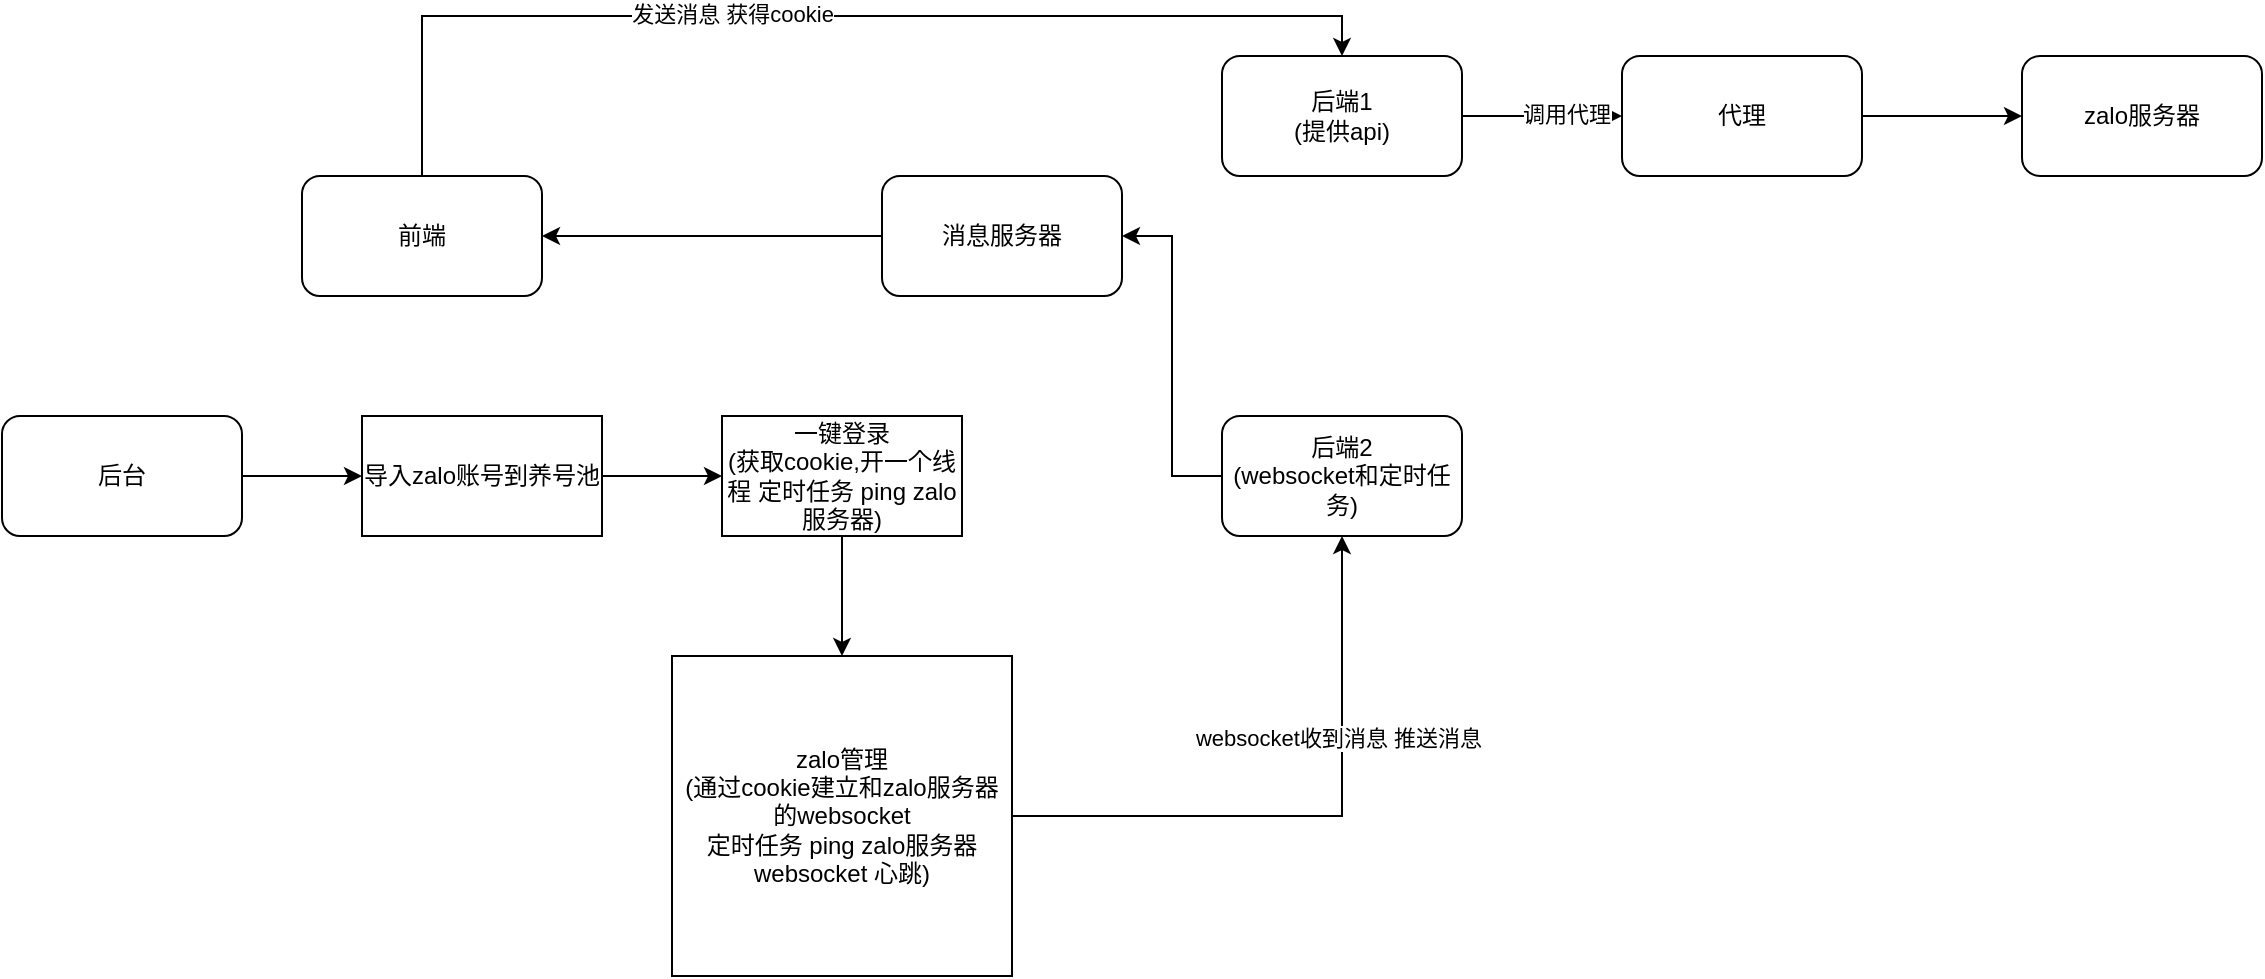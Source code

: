 <mxfile version="20.4.0" type="github">
  <diagram id="4G9RIlN--iZPwRPhNNGG" name="第 1 页">
    <mxGraphModel dx="1209" dy="642" grid="1" gridSize="10" guides="1" tooltips="1" connect="1" arrows="1" fold="1" page="1" pageScale="1" pageWidth="827" pageHeight="1169" math="0" shadow="0">
      <root>
        <mxCell id="0" />
        <mxCell id="1" parent="0" />
        <mxCell id="h9nOrwKNl1azJ6t85lzm-17" style="edgeStyle=orthogonalEdgeStyle;rounded=0;orthogonalLoop=1;jettySize=auto;html=1;exitX=0.5;exitY=0;exitDx=0;exitDy=0;entryX=0.5;entryY=0;entryDx=0;entryDy=0;" edge="1" parent="1" source="h9nOrwKNl1azJ6t85lzm-1" target="h9nOrwKNl1azJ6t85lzm-2">
          <mxGeometry relative="1" as="geometry" />
        </mxCell>
        <mxCell id="h9nOrwKNl1azJ6t85lzm-21" value="发送消息 获得cookie" style="edgeLabel;html=1;align=center;verticalAlign=middle;resizable=0;points=[];" vertex="1" connectable="0" parent="h9nOrwKNl1azJ6t85lzm-17">
          <mxGeometry x="-0.16" y="1" relative="1" as="geometry">
            <mxPoint as="offset" />
          </mxGeometry>
        </mxCell>
        <mxCell id="h9nOrwKNl1azJ6t85lzm-1" value="前端" style="rounded=1;whiteSpace=wrap;html=1;" vertex="1" parent="1">
          <mxGeometry x="210" y="140" width="120" height="60" as="geometry" />
        </mxCell>
        <mxCell id="h9nOrwKNl1azJ6t85lzm-18" style="edgeStyle=orthogonalEdgeStyle;rounded=0;orthogonalLoop=1;jettySize=auto;html=1;exitX=1;exitY=0.5;exitDx=0;exitDy=0;entryX=0;entryY=0.5;entryDx=0;entryDy=0;" edge="1" parent="1" source="h9nOrwKNl1azJ6t85lzm-2" target="h9nOrwKNl1azJ6t85lzm-15">
          <mxGeometry relative="1" as="geometry" />
        </mxCell>
        <mxCell id="h9nOrwKNl1azJ6t85lzm-22" value="调用代理" style="edgeLabel;html=1;align=center;verticalAlign=middle;resizable=0;points=[];" vertex="1" connectable="0" parent="h9nOrwKNl1azJ6t85lzm-18">
          <mxGeometry x="0.283" y="1" relative="1" as="geometry">
            <mxPoint as="offset" />
          </mxGeometry>
        </mxCell>
        <mxCell id="h9nOrwKNl1azJ6t85lzm-2" value="后端1&lt;br&gt;(提供api)" style="rounded=1;whiteSpace=wrap;html=1;" vertex="1" parent="1">
          <mxGeometry x="670" y="80" width="120" height="60" as="geometry" />
        </mxCell>
        <mxCell id="h9nOrwKNl1azJ6t85lzm-24" style="edgeStyle=orthogonalEdgeStyle;rounded=0;orthogonalLoop=1;jettySize=auto;html=1;entryX=1;entryY=0.5;entryDx=0;entryDy=0;" edge="1" parent="1" source="h9nOrwKNl1azJ6t85lzm-3" target="h9nOrwKNl1azJ6t85lzm-23">
          <mxGeometry relative="1" as="geometry" />
        </mxCell>
        <mxCell id="h9nOrwKNl1azJ6t85lzm-3" value="后端2&lt;br&gt;(websocket和定时任务)" style="rounded=1;whiteSpace=wrap;html=1;" vertex="1" parent="1">
          <mxGeometry x="670" y="260" width="120" height="60" as="geometry" />
        </mxCell>
        <mxCell id="h9nOrwKNl1azJ6t85lzm-8" value="" style="edgeStyle=orthogonalEdgeStyle;rounded=0;orthogonalLoop=1;jettySize=auto;html=1;" edge="1" parent="1" source="h9nOrwKNl1azJ6t85lzm-4" target="h9nOrwKNl1azJ6t85lzm-5">
          <mxGeometry relative="1" as="geometry" />
        </mxCell>
        <mxCell id="h9nOrwKNl1azJ6t85lzm-4" value="后台" style="rounded=1;whiteSpace=wrap;html=1;" vertex="1" parent="1">
          <mxGeometry x="60" y="260" width="120" height="60" as="geometry" />
        </mxCell>
        <mxCell id="h9nOrwKNl1azJ6t85lzm-9" value="" style="edgeStyle=orthogonalEdgeStyle;rounded=0;orthogonalLoop=1;jettySize=auto;html=1;" edge="1" parent="1" source="h9nOrwKNl1azJ6t85lzm-5" target="h9nOrwKNl1azJ6t85lzm-6">
          <mxGeometry relative="1" as="geometry" />
        </mxCell>
        <mxCell id="h9nOrwKNl1azJ6t85lzm-5" value="导入zalo账号到养号池" style="rounded=0;whiteSpace=wrap;html=1;" vertex="1" parent="1">
          <mxGeometry x="240" y="260" width="120" height="60" as="geometry" />
        </mxCell>
        <mxCell id="h9nOrwKNl1azJ6t85lzm-10" value="" style="edgeStyle=orthogonalEdgeStyle;rounded=0;orthogonalLoop=1;jettySize=auto;html=1;" edge="1" parent="1" source="h9nOrwKNl1azJ6t85lzm-6" target="h9nOrwKNl1azJ6t85lzm-7">
          <mxGeometry relative="1" as="geometry" />
        </mxCell>
        <mxCell id="h9nOrwKNl1azJ6t85lzm-6" value="一键登录&lt;br&gt;(获取cookie,开一个线程 定时任务 ping zalo服务器)" style="rounded=0;whiteSpace=wrap;html=1;" vertex="1" parent="1">
          <mxGeometry x="420" y="260" width="120" height="60" as="geometry" />
        </mxCell>
        <mxCell id="h9nOrwKNl1azJ6t85lzm-11" style="edgeStyle=orthogonalEdgeStyle;rounded=0;orthogonalLoop=1;jettySize=auto;html=1;entryX=0.5;entryY=1;entryDx=0;entryDy=0;" edge="1" parent="1" source="h9nOrwKNl1azJ6t85lzm-7" target="h9nOrwKNl1azJ6t85lzm-3">
          <mxGeometry relative="1" as="geometry">
            <Array as="points">
              <mxPoint x="730" y="460" />
            </Array>
          </mxGeometry>
        </mxCell>
        <mxCell id="h9nOrwKNl1azJ6t85lzm-12" value="websocket收到消息 推送消息" style="edgeLabel;html=1;align=center;verticalAlign=middle;resizable=0;points=[];" vertex="1" connectable="0" parent="h9nOrwKNl1azJ6t85lzm-11">
          <mxGeometry x="0.339" y="2" relative="1" as="geometry">
            <mxPoint as="offset" />
          </mxGeometry>
        </mxCell>
        <mxCell id="h9nOrwKNl1azJ6t85lzm-7" value="zalo管理&lt;br&gt;(通过cookie建立和zalo服务器的websocket&lt;br&gt;定时任务 ping zalo服务器&lt;br&gt;websocket 心跳)" style="rounded=0;whiteSpace=wrap;html=1;" vertex="1" parent="1">
          <mxGeometry x="395" y="380" width="170" height="160" as="geometry" />
        </mxCell>
        <mxCell id="h9nOrwKNl1azJ6t85lzm-20" value="" style="edgeStyle=orthogonalEdgeStyle;rounded=0;orthogonalLoop=1;jettySize=auto;html=1;" edge="1" parent="1" source="h9nOrwKNl1azJ6t85lzm-15" target="h9nOrwKNl1azJ6t85lzm-19">
          <mxGeometry relative="1" as="geometry" />
        </mxCell>
        <mxCell id="h9nOrwKNl1azJ6t85lzm-15" value="代理" style="rounded=1;whiteSpace=wrap;html=1;" vertex="1" parent="1">
          <mxGeometry x="870" y="80" width="120" height="60" as="geometry" />
        </mxCell>
        <mxCell id="h9nOrwKNl1azJ6t85lzm-19" value="zalo服务器" style="rounded=1;whiteSpace=wrap;html=1;" vertex="1" parent="1">
          <mxGeometry x="1070" y="80" width="120" height="60" as="geometry" />
        </mxCell>
        <mxCell id="h9nOrwKNl1azJ6t85lzm-25" style="edgeStyle=orthogonalEdgeStyle;rounded=0;orthogonalLoop=1;jettySize=auto;html=1;entryX=1;entryY=0.5;entryDx=0;entryDy=0;" edge="1" parent="1" source="h9nOrwKNl1azJ6t85lzm-23" target="h9nOrwKNl1azJ6t85lzm-1">
          <mxGeometry relative="1" as="geometry" />
        </mxCell>
        <mxCell id="h9nOrwKNl1azJ6t85lzm-23" value="消息服务器" style="rounded=1;whiteSpace=wrap;html=1;" vertex="1" parent="1">
          <mxGeometry x="500" y="140" width="120" height="60" as="geometry" />
        </mxCell>
      </root>
    </mxGraphModel>
  </diagram>
</mxfile>
